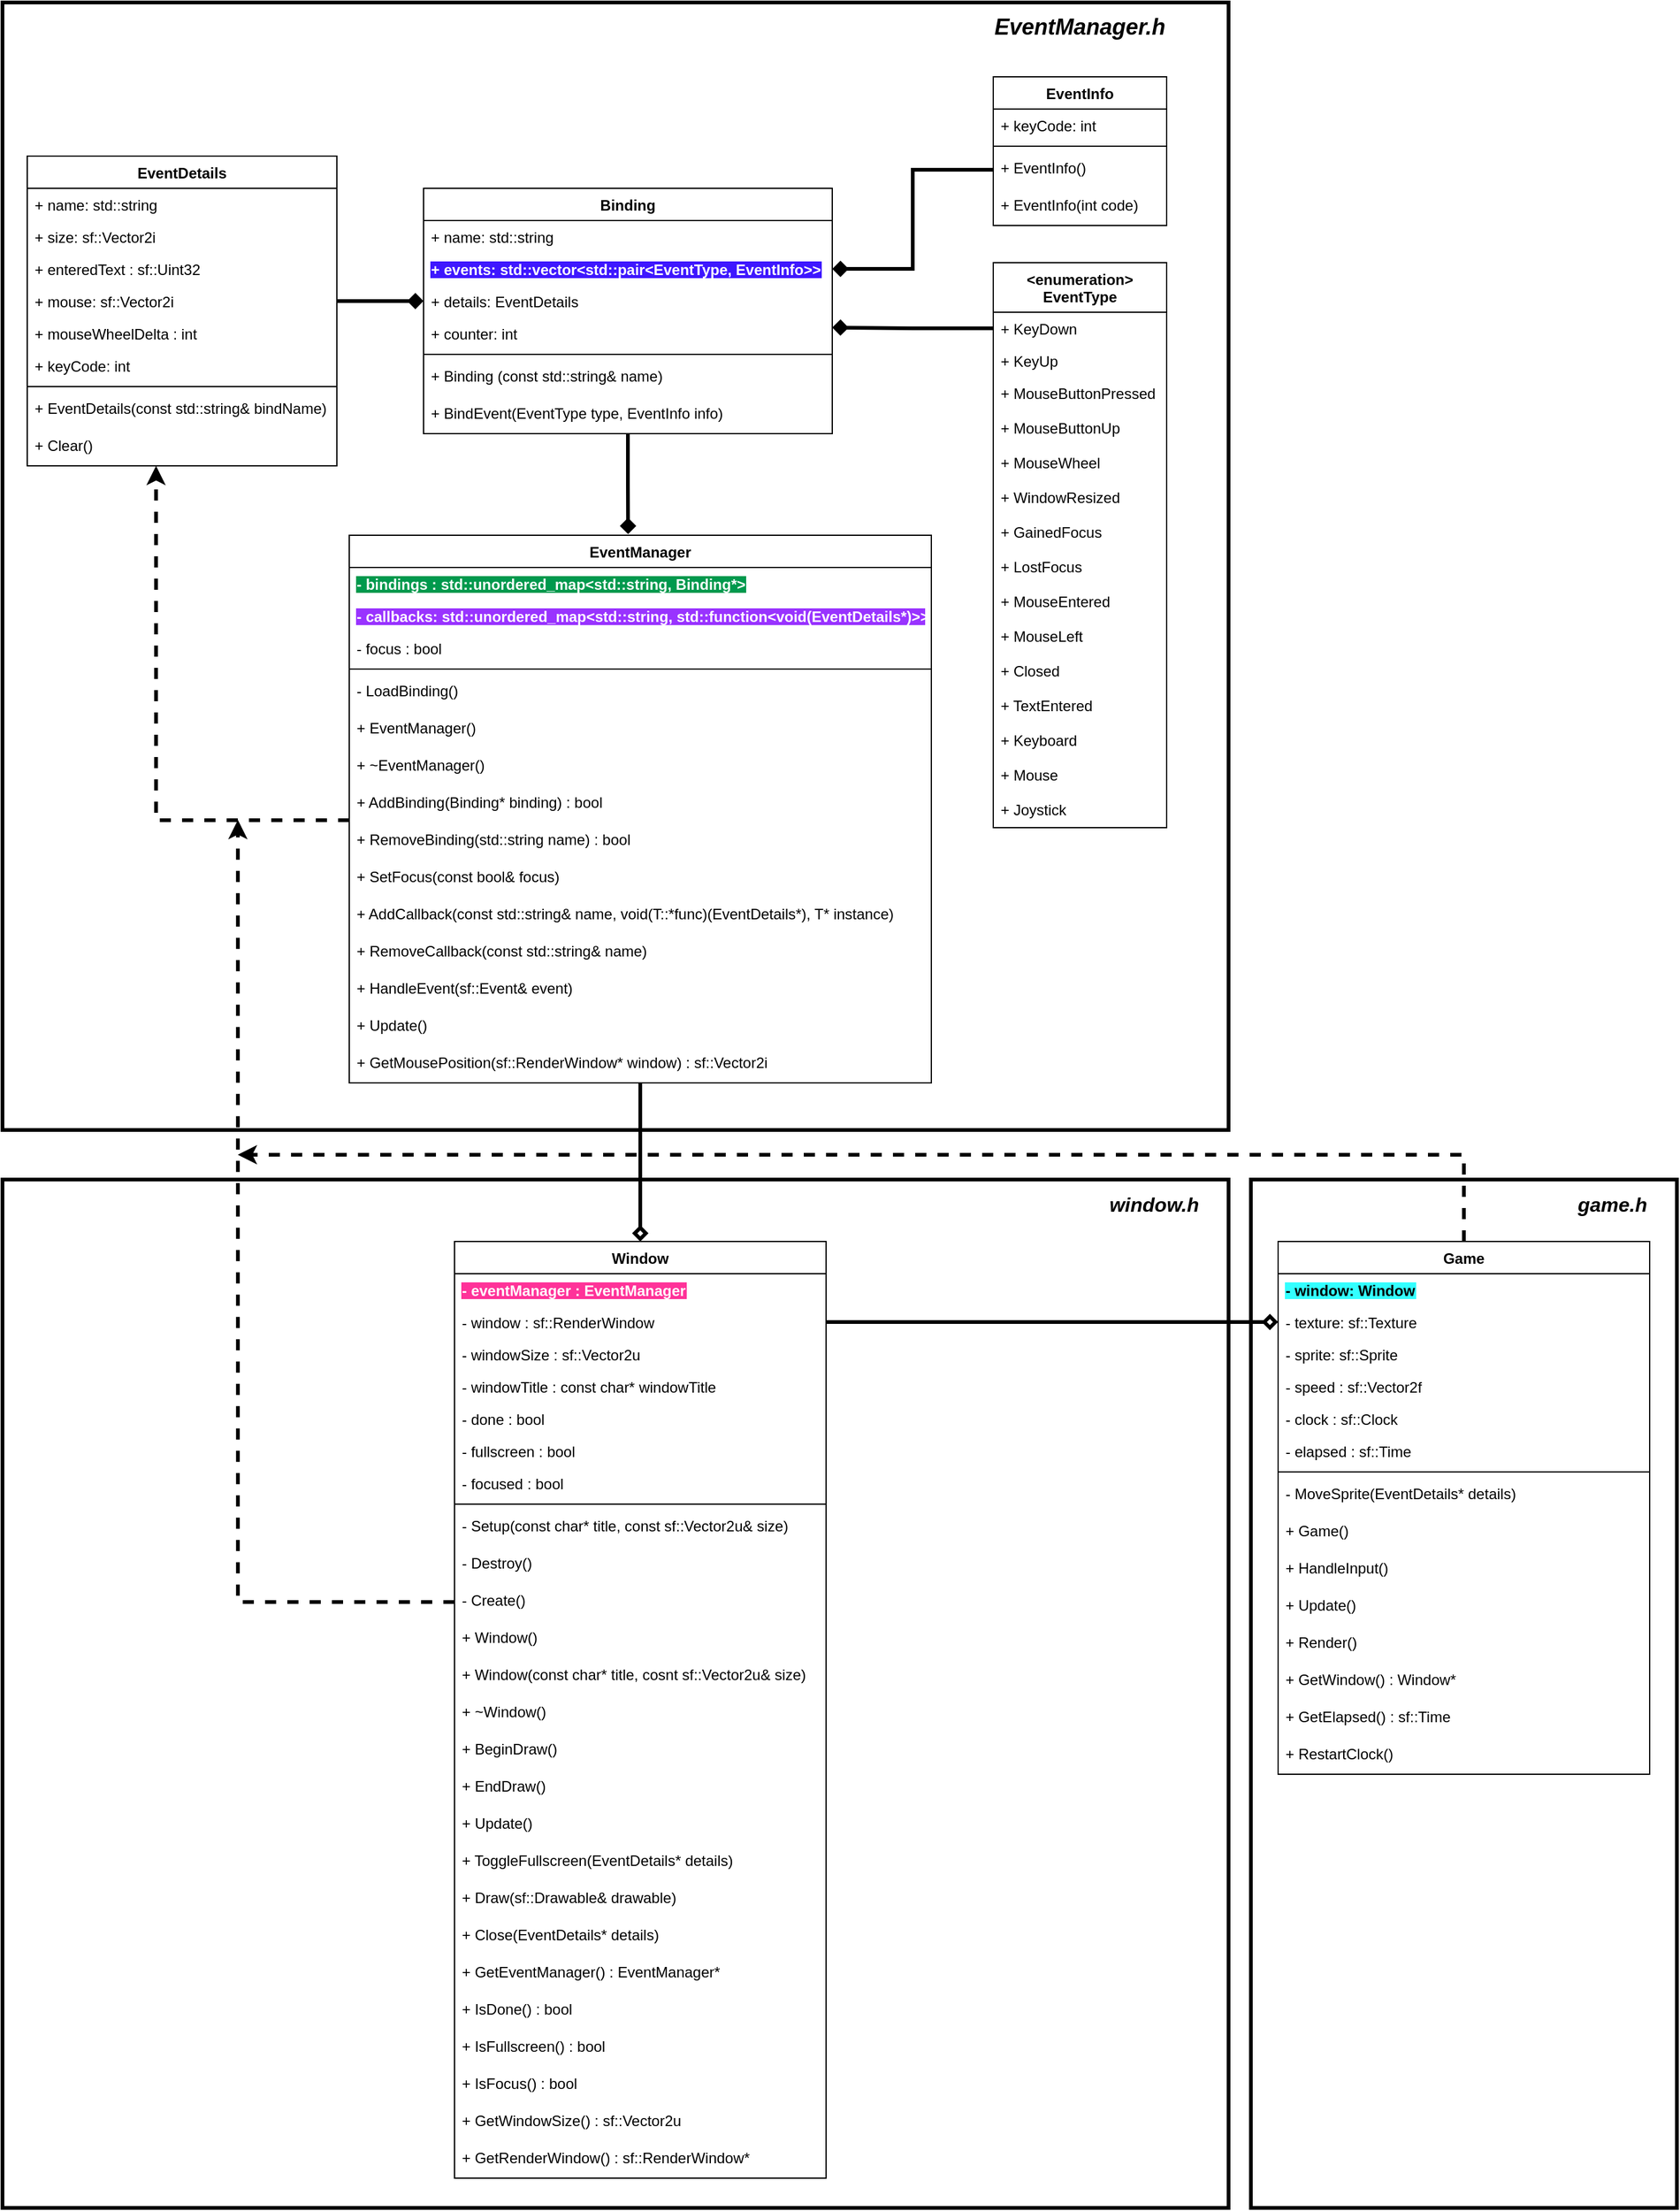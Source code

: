<mxfile version="14.6.13" type="github">
  <diagram id="-NqE8Jv68OQ7EdmrXvh8" name="Page-1">
    <mxGraphModel dx="4222" dy="1981" grid="1" gridSize="10" guides="1" tooltips="1" connect="1" arrows="1" fold="1" page="0" pageScale="1" pageWidth="827" pageHeight="1169" background="none" math="0" shadow="0">
      <root>
        <mxCell id="0" />
        <mxCell id="1" parent="0" />
        <mxCell id="0kmeCdzLsvG2p86pvav7-1" value="EventInfo" style="swimlane;fontStyle=1;align=center;verticalAlign=top;childLayout=stackLayout;horizontal=1;startSize=26;horizontalStack=0;resizeParent=1;resizeParentMax=0;resizeLast=0;collapsible=1;marginBottom=0;swimlaneFillColor=#ffffff;" parent="1" vertex="1">
          <mxGeometry x="-1870" y="-910" width="140" height="120" as="geometry" />
        </mxCell>
        <mxCell id="0kmeCdzLsvG2p86pvav7-2" value="+ keyCode: int" style="text;strokeColor=none;fillColor=none;align=left;verticalAlign=top;spacingLeft=4;spacingRight=4;overflow=hidden;rotatable=0;points=[[0,0.5],[1,0.5]];portConstraint=eastwest;" parent="0kmeCdzLsvG2p86pvav7-1" vertex="1">
          <mxGeometry y="26" width="140" height="26" as="geometry" />
        </mxCell>
        <mxCell id="0kmeCdzLsvG2p86pvav7-3" value="" style="line;strokeWidth=1;fillColor=none;align=left;verticalAlign=middle;spacingTop=-1;spacingLeft=3;spacingRight=3;rotatable=0;labelPosition=right;points=[];portConstraint=eastwest;" parent="0kmeCdzLsvG2p86pvav7-1" vertex="1">
          <mxGeometry y="52" width="140" height="8" as="geometry" />
        </mxCell>
        <mxCell id="0kmeCdzLsvG2p86pvav7-9" value="+ EventInfo()" style="text;strokeColor=none;fillColor=none;align=left;verticalAlign=top;spacingLeft=4;spacingRight=4;overflow=hidden;rotatable=0;points=[[0,0.5],[1,0.5]];portConstraint=eastwest;" parent="0kmeCdzLsvG2p86pvav7-1" vertex="1">
          <mxGeometry y="60" width="140" height="30" as="geometry" />
        </mxCell>
        <mxCell id="0kmeCdzLsvG2p86pvav7-4" value="+ EventInfo(int code)&#xa;" style="text;strokeColor=none;fillColor=none;align=left;verticalAlign=top;spacingLeft=4;spacingRight=4;overflow=hidden;rotatable=0;points=[[0,0.5],[1,0.5]];portConstraint=eastwest;" parent="0kmeCdzLsvG2p86pvav7-1" vertex="1">
          <mxGeometry y="90" width="140" height="30" as="geometry" />
        </mxCell>
        <mxCell id="0kmeCdzLsvG2p86pvav7-5" value="&lt;enumeration&gt;&#xa;EventType" style="swimlane;fontStyle=1;childLayout=stackLayout;horizontal=1;startSize=40;horizontalStack=0;resizeParent=1;resizeParentMax=0;resizeLast=0;collapsible=1;marginBottom=0;swimlaneFillColor=#ffffff;" parent="1" vertex="1">
          <mxGeometry x="-1870" y="-760" width="140" height="456" as="geometry" />
        </mxCell>
        <mxCell id="0kmeCdzLsvG2p86pvav7-6" value="+ KeyDown" style="text;strokeColor=none;fillColor=none;align=left;verticalAlign=top;spacingLeft=4;spacingRight=4;overflow=hidden;rotatable=0;points=[[0,0.5],[1,0.5]];portConstraint=eastwest;" parent="0kmeCdzLsvG2p86pvav7-5" vertex="1">
          <mxGeometry y="40" width="140" height="26" as="geometry" />
        </mxCell>
        <mxCell id="0kmeCdzLsvG2p86pvav7-7" value="+ KeyUp" style="text;strokeColor=none;fillColor=none;align=left;verticalAlign=top;spacingLeft=4;spacingRight=4;overflow=hidden;rotatable=0;points=[[0,0.5],[1,0.5]];portConstraint=eastwest;" parent="0kmeCdzLsvG2p86pvav7-5" vertex="1">
          <mxGeometry y="66" width="140" height="26" as="geometry" />
        </mxCell>
        <mxCell id="0kmeCdzLsvG2p86pvav7-8" value="+ MouseButtonPressed" style="text;strokeColor=none;fillColor=none;align=left;verticalAlign=top;spacingLeft=4;spacingRight=4;overflow=hidden;rotatable=0;points=[[0,0.5],[1,0.5]];portConstraint=eastwest;" parent="0kmeCdzLsvG2p86pvav7-5" vertex="1">
          <mxGeometry y="92" width="140" height="28" as="geometry" />
        </mxCell>
        <mxCell id="0kmeCdzLsvG2p86pvav7-11" value="+ MouseButtonUp" style="text;strokeColor=none;fillColor=none;align=left;verticalAlign=top;spacingLeft=4;spacingRight=4;overflow=hidden;rotatable=0;points=[[0,0.5],[1,0.5]];portConstraint=eastwest;" parent="0kmeCdzLsvG2p86pvav7-5" vertex="1">
          <mxGeometry y="120" width="140" height="28" as="geometry" />
        </mxCell>
        <mxCell id="0kmeCdzLsvG2p86pvav7-10" value="+ MouseWheel" style="text;strokeColor=none;fillColor=none;align=left;verticalAlign=top;spacingLeft=4;spacingRight=4;overflow=hidden;rotatable=0;points=[[0,0.5],[1,0.5]];portConstraint=eastwest;" parent="0kmeCdzLsvG2p86pvav7-5" vertex="1">
          <mxGeometry y="148" width="140" height="28" as="geometry" />
        </mxCell>
        <mxCell id="0kmeCdzLsvG2p86pvav7-12" value="+ WindowResized" style="text;strokeColor=none;fillColor=none;align=left;verticalAlign=top;spacingLeft=4;spacingRight=4;overflow=hidden;rotatable=0;points=[[0,0.5],[1,0.5]];portConstraint=eastwest;" parent="0kmeCdzLsvG2p86pvav7-5" vertex="1">
          <mxGeometry y="176" width="140" height="28" as="geometry" />
        </mxCell>
        <mxCell id="0kmeCdzLsvG2p86pvav7-13" value="+ GainedFocus" style="text;strokeColor=none;fillColor=none;align=left;verticalAlign=top;spacingLeft=4;spacingRight=4;overflow=hidden;rotatable=0;points=[[0,0.5],[1,0.5]];portConstraint=eastwest;" parent="0kmeCdzLsvG2p86pvav7-5" vertex="1">
          <mxGeometry y="204" width="140" height="28" as="geometry" />
        </mxCell>
        <mxCell id="0kmeCdzLsvG2p86pvav7-14" value="+ LostFocus" style="text;strokeColor=none;fillColor=none;align=left;verticalAlign=top;spacingLeft=4;spacingRight=4;overflow=hidden;rotatable=0;points=[[0,0.5],[1,0.5]];portConstraint=eastwest;" parent="0kmeCdzLsvG2p86pvav7-5" vertex="1">
          <mxGeometry y="232" width="140" height="28" as="geometry" />
        </mxCell>
        <mxCell id="0kmeCdzLsvG2p86pvav7-15" value="+ MouseEntered" style="text;strokeColor=none;fillColor=none;align=left;verticalAlign=top;spacingLeft=4;spacingRight=4;overflow=hidden;rotatable=0;points=[[0,0.5],[1,0.5]];portConstraint=eastwest;" parent="0kmeCdzLsvG2p86pvav7-5" vertex="1">
          <mxGeometry y="260" width="140" height="28" as="geometry" />
        </mxCell>
        <mxCell id="0kmeCdzLsvG2p86pvav7-17" value="+ MouseLeft" style="text;strokeColor=none;fillColor=none;align=left;verticalAlign=top;spacingLeft=4;spacingRight=4;overflow=hidden;rotatable=0;points=[[0,0.5],[1,0.5]];portConstraint=eastwest;" parent="0kmeCdzLsvG2p86pvav7-5" vertex="1">
          <mxGeometry y="288" width="140" height="28" as="geometry" />
        </mxCell>
        <mxCell id="0kmeCdzLsvG2p86pvav7-18" value="+ Closed" style="text;strokeColor=none;fillColor=none;align=left;verticalAlign=top;spacingLeft=4;spacingRight=4;overflow=hidden;rotatable=0;points=[[0,0.5],[1,0.5]];portConstraint=eastwest;" parent="0kmeCdzLsvG2p86pvav7-5" vertex="1">
          <mxGeometry y="316" width="140" height="28" as="geometry" />
        </mxCell>
        <mxCell id="0kmeCdzLsvG2p86pvav7-19" value="+ TextEntered" style="text;strokeColor=none;fillColor=none;align=left;verticalAlign=top;spacingLeft=4;spacingRight=4;overflow=hidden;rotatable=0;points=[[0,0.5],[1,0.5]];portConstraint=eastwest;" parent="0kmeCdzLsvG2p86pvav7-5" vertex="1">
          <mxGeometry y="344" width="140" height="28" as="geometry" />
        </mxCell>
        <mxCell id="0kmeCdzLsvG2p86pvav7-20" value="+ Keyboard" style="text;strokeColor=none;fillColor=none;align=left;verticalAlign=top;spacingLeft=4;spacingRight=4;overflow=hidden;rotatable=0;points=[[0,0.5],[1,0.5]];portConstraint=eastwest;" parent="0kmeCdzLsvG2p86pvav7-5" vertex="1">
          <mxGeometry y="372" width="140" height="28" as="geometry" />
        </mxCell>
        <mxCell id="0kmeCdzLsvG2p86pvav7-21" value="+ Mouse" style="text;strokeColor=none;fillColor=none;align=left;verticalAlign=top;spacingLeft=4;spacingRight=4;overflow=hidden;rotatable=0;points=[[0,0.5],[1,0.5]];portConstraint=eastwest;" parent="0kmeCdzLsvG2p86pvav7-5" vertex="1">
          <mxGeometry y="400" width="140" height="28" as="geometry" />
        </mxCell>
        <mxCell id="0kmeCdzLsvG2p86pvav7-22" value="+ Joystick" style="text;strokeColor=none;fillColor=none;align=left;verticalAlign=top;spacingLeft=4;spacingRight=4;overflow=hidden;rotatable=0;points=[[0,0.5],[1,0.5]];portConstraint=eastwest;" parent="0kmeCdzLsvG2p86pvav7-5" vertex="1">
          <mxGeometry y="428" width="140" height="28" as="geometry" />
        </mxCell>
        <mxCell id="0kmeCdzLsvG2p86pvav7-23" value="EventDetails" style="swimlane;fontStyle=1;align=center;verticalAlign=top;childLayout=stackLayout;horizontal=1;startSize=26;horizontalStack=0;resizeParent=1;resizeParentMax=0;resizeLast=0;collapsible=1;marginBottom=0;swimlaneFillColor=#ffffff;" parent="1" vertex="1">
          <mxGeometry x="-2650" y="-846" width="250" height="250" as="geometry" />
        </mxCell>
        <mxCell id="0kmeCdzLsvG2p86pvav7-24" value="+ name: std::string" style="text;strokeColor=none;fillColor=none;align=left;verticalAlign=top;spacingLeft=4;spacingRight=4;overflow=hidden;rotatable=0;points=[[0,0.5],[1,0.5]];portConstraint=eastwest;" parent="0kmeCdzLsvG2p86pvav7-23" vertex="1">
          <mxGeometry y="26" width="250" height="26" as="geometry" />
        </mxCell>
        <mxCell id="0kmeCdzLsvG2p86pvav7-28" value="+ size: sf::Vector2i" style="text;strokeColor=none;fillColor=none;align=left;verticalAlign=top;spacingLeft=4;spacingRight=4;overflow=hidden;rotatable=0;points=[[0,0.5],[1,0.5]];portConstraint=eastwest;" parent="0kmeCdzLsvG2p86pvav7-23" vertex="1">
          <mxGeometry y="52" width="250" height="26" as="geometry" />
        </mxCell>
        <mxCell id="0kmeCdzLsvG2p86pvav7-29" value="+ enteredText : sf::Uint32" style="text;strokeColor=none;fillColor=none;align=left;verticalAlign=top;spacingLeft=4;spacingRight=4;overflow=hidden;rotatable=0;points=[[0,0.5],[1,0.5]];portConstraint=eastwest;" parent="0kmeCdzLsvG2p86pvav7-23" vertex="1">
          <mxGeometry y="78" width="250" height="26" as="geometry" />
        </mxCell>
        <mxCell id="0kmeCdzLsvG2p86pvav7-30" value="+ mouse: sf::Vector2i" style="text;strokeColor=none;fillColor=none;align=left;verticalAlign=top;spacingLeft=4;spacingRight=4;overflow=hidden;rotatable=0;points=[[0,0.5],[1,0.5]];portConstraint=eastwest;" parent="0kmeCdzLsvG2p86pvav7-23" vertex="1">
          <mxGeometry y="104" width="250" height="26" as="geometry" />
        </mxCell>
        <mxCell id="0kmeCdzLsvG2p86pvav7-31" value="+ mouseWheelDelta : int" style="text;strokeColor=none;fillColor=none;align=left;verticalAlign=top;spacingLeft=4;spacingRight=4;overflow=hidden;rotatable=0;points=[[0,0.5],[1,0.5]];portConstraint=eastwest;" parent="0kmeCdzLsvG2p86pvav7-23" vertex="1">
          <mxGeometry y="130" width="250" height="26" as="geometry" />
        </mxCell>
        <mxCell id="0kmeCdzLsvG2p86pvav7-32" value="+ keyCode: int" style="text;strokeColor=none;fillColor=none;align=left;verticalAlign=top;spacingLeft=4;spacingRight=4;overflow=hidden;rotatable=0;points=[[0,0.5],[1,0.5]];portConstraint=eastwest;" parent="0kmeCdzLsvG2p86pvav7-23" vertex="1">
          <mxGeometry y="156" width="250" height="26" as="geometry" />
        </mxCell>
        <mxCell id="0kmeCdzLsvG2p86pvav7-25" value="" style="line;strokeWidth=1;fillColor=none;align=left;verticalAlign=middle;spacingTop=-1;spacingLeft=3;spacingRight=3;rotatable=0;labelPosition=right;points=[];portConstraint=eastwest;" parent="0kmeCdzLsvG2p86pvav7-23" vertex="1">
          <mxGeometry y="182" width="250" height="8" as="geometry" />
        </mxCell>
        <mxCell id="0kmeCdzLsvG2p86pvav7-26" value="+ EventDetails(const std::string&amp; bindName)" style="text;strokeColor=none;fillColor=none;align=left;verticalAlign=top;spacingLeft=4;spacingRight=4;overflow=hidden;rotatable=0;points=[[0,0.5],[1,0.5]];portConstraint=eastwest;" parent="0kmeCdzLsvG2p86pvav7-23" vertex="1">
          <mxGeometry y="190" width="250" height="30" as="geometry" />
        </mxCell>
        <mxCell id="0kmeCdzLsvG2p86pvav7-27" value="+ Clear()&#xa;" style="text;strokeColor=none;fillColor=none;align=left;verticalAlign=top;spacingLeft=4;spacingRight=4;overflow=hidden;rotatable=0;points=[[0,0.5],[1,0.5]];portConstraint=eastwest;" parent="0kmeCdzLsvG2p86pvav7-23" vertex="1">
          <mxGeometry y="220" width="250" height="30" as="geometry" />
        </mxCell>
        <mxCell id="syOhMKv-ps1cGyeoAJhk-82" style="edgeStyle=orthogonalEdgeStyle;rounded=0;orthogonalLoop=1;jettySize=auto;html=1;entryX=0.479;entryY=-0.002;entryDx=0;entryDy=0;entryPerimeter=0;fontSize=18;fontColor=#FFFFFF;endArrow=diamond;endFill=1;strokeWidth=3;" edge="1" parent="1" source="0kmeCdzLsvG2p86pvav7-34" target="0kmeCdzLsvG2p86pvav7-45">
          <mxGeometry relative="1" as="geometry" />
        </mxCell>
        <mxCell id="0kmeCdzLsvG2p86pvav7-34" value="Binding" style="swimlane;fontStyle=1;align=center;verticalAlign=top;childLayout=stackLayout;horizontal=1;startSize=26;horizontalStack=0;resizeParent=1;resizeParentMax=0;resizeLast=0;collapsible=1;marginBottom=0;swimlaneFillColor=#ffffff;" parent="1" vertex="1">
          <mxGeometry x="-2330" y="-820" width="330" height="198" as="geometry" />
        </mxCell>
        <mxCell id="0kmeCdzLsvG2p86pvav7-35" value="+ name: std::string" style="text;strokeColor=none;fillColor=none;align=left;verticalAlign=top;spacingLeft=4;spacingRight=4;overflow=hidden;rotatable=0;points=[[0,0.5],[1,0.5]];portConstraint=eastwest;" parent="0kmeCdzLsvG2p86pvav7-34" vertex="1">
          <mxGeometry y="26" width="330" height="26" as="geometry" />
        </mxCell>
        <mxCell id="0kmeCdzLsvG2p86pvav7-36" value="+ events: std::vector&lt;std::pair&lt;EventType, EventInfo&gt;&gt;" style="text;strokeColor=none;fillColor=none;align=left;verticalAlign=top;spacingLeft=4;spacingRight=4;overflow=hidden;rotatable=0;points=[[0,0.5],[1,0.5]];portConstraint=eastwest;labelBackgroundColor=#3E17FF;fontColor=#FFFFFF;fontStyle=1" parent="0kmeCdzLsvG2p86pvav7-34" vertex="1">
          <mxGeometry y="52" width="330" height="26" as="geometry" />
        </mxCell>
        <mxCell id="0kmeCdzLsvG2p86pvav7-37" value="+ details: EventDetails" style="text;strokeColor=none;fillColor=none;align=left;verticalAlign=top;spacingLeft=4;spacingRight=4;overflow=hidden;rotatable=0;points=[[0,0.5],[1,0.5]];portConstraint=eastwest;" parent="0kmeCdzLsvG2p86pvav7-34" vertex="1">
          <mxGeometry y="78" width="330" height="26" as="geometry" />
        </mxCell>
        <mxCell id="0kmeCdzLsvG2p86pvav7-40" value="+ counter: int" style="text;strokeColor=none;fillColor=none;align=left;verticalAlign=top;spacingLeft=4;spacingRight=4;overflow=hidden;rotatable=0;points=[[0,0.5],[1,0.5]];portConstraint=eastwest;" parent="0kmeCdzLsvG2p86pvav7-34" vertex="1">
          <mxGeometry y="104" width="330" height="26" as="geometry" />
        </mxCell>
        <mxCell id="0kmeCdzLsvG2p86pvav7-41" value="" style="line;strokeWidth=1;fillColor=none;align=left;verticalAlign=middle;spacingTop=-1;spacingLeft=3;spacingRight=3;rotatable=0;labelPosition=right;points=[];portConstraint=eastwest;" parent="0kmeCdzLsvG2p86pvav7-34" vertex="1">
          <mxGeometry y="130" width="330" height="8" as="geometry" />
        </mxCell>
        <mxCell id="0kmeCdzLsvG2p86pvav7-42" value="+ Binding (const std::string&amp; name)" style="text;strokeColor=none;fillColor=none;align=left;verticalAlign=top;spacingLeft=4;spacingRight=4;overflow=hidden;rotatable=0;points=[[0,0.5],[1,0.5]];portConstraint=eastwest;" parent="0kmeCdzLsvG2p86pvav7-34" vertex="1">
          <mxGeometry y="138" width="330" height="30" as="geometry" />
        </mxCell>
        <mxCell id="0kmeCdzLsvG2p86pvav7-43" value="+ BindEvent(EventType type, EventInfo info)&#xa;" style="text;strokeColor=none;fillColor=none;align=left;verticalAlign=top;spacingLeft=4;spacingRight=4;overflow=hidden;rotatable=0;points=[[0,0.5],[1,0.5]];portConstraint=eastwest;" parent="0kmeCdzLsvG2p86pvav7-34" vertex="1">
          <mxGeometry y="168" width="330" height="30" as="geometry" />
        </mxCell>
        <mxCell id="syOhMKv-ps1cGyeoAJhk-83" style="edgeStyle=orthogonalEdgeStyle;rounded=0;orthogonalLoop=1;jettySize=auto;html=1;entryX=0.5;entryY=0;entryDx=0;entryDy=0;fontSize=18;fontColor=#FFFFFF;endArrow=diamond;endFill=0;strokeWidth=3;" edge="1" parent="1" source="0kmeCdzLsvG2p86pvav7-45" target="syOhMKv-ps1cGyeoAJhk-7">
          <mxGeometry relative="1" as="geometry" />
        </mxCell>
        <mxCell id="syOhMKv-ps1cGyeoAJhk-84" style="edgeStyle=orthogonalEdgeStyle;rounded=0;orthogonalLoop=1;jettySize=auto;html=1;entryX=0.416;entryY=1;entryDx=0;entryDy=0;entryPerimeter=0;fontSize=18;fontColor=#FFFFFF;endArrow=classic;endFill=1;strokeWidth=3;dashed=1;" edge="1" parent="1" source="0kmeCdzLsvG2p86pvav7-45" target="0kmeCdzLsvG2p86pvav7-27">
          <mxGeometry relative="1" as="geometry">
            <Array as="points">
              <mxPoint x="-2546" y="-310" />
            </Array>
          </mxGeometry>
        </mxCell>
        <mxCell id="0kmeCdzLsvG2p86pvav7-45" value="EventManager" style="swimlane;fontStyle=1;align=center;verticalAlign=top;childLayout=stackLayout;horizontal=1;startSize=26;horizontalStack=0;resizeParent=1;resizeParentMax=0;resizeLast=0;collapsible=1;marginBottom=0;swimlaneFillColor=#ffffff;" parent="1" vertex="1">
          <mxGeometry x="-2390" y="-540" width="470" height="442" as="geometry" />
        </mxCell>
        <mxCell id="0kmeCdzLsvG2p86pvav7-46" value="- bindings : std::unordered_map&lt;std::string, Binding*&gt;" style="text;strokeColor=none;fillColor=none;align=left;verticalAlign=top;spacingLeft=4;spacingRight=4;overflow=hidden;rotatable=0;points=[[0,0.5],[1,0.5]];portConstraint=eastwest;labelBackgroundColor=#00994D;fontColor=#FFFFFF;fontStyle=1" parent="0kmeCdzLsvG2p86pvav7-45" vertex="1">
          <mxGeometry y="26" width="470" height="26" as="geometry" />
        </mxCell>
        <mxCell id="0kmeCdzLsvG2p86pvav7-47" value="- callbacks: std::unordered_map&lt;std::string, std::function&lt;void(EventDetails*)&gt;&gt;" style="text;strokeColor=none;fillColor=none;align=left;verticalAlign=top;spacingLeft=4;spacingRight=4;overflow=hidden;rotatable=0;points=[[0,0.5],[1,0.5]];portConstraint=eastwest;labelBackgroundColor=#9933FF;fontColor=#FFFFFF;fontStyle=1" parent="0kmeCdzLsvG2p86pvav7-45" vertex="1">
          <mxGeometry y="52" width="470" height="26" as="geometry" />
        </mxCell>
        <mxCell id="0kmeCdzLsvG2p86pvav7-48" value="- focus : bool" style="text;strokeColor=none;fillColor=none;align=left;verticalAlign=top;spacingLeft=4;spacingRight=4;overflow=hidden;rotatable=0;points=[[0,0.5],[1,0.5]];portConstraint=eastwest;" parent="0kmeCdzLsvG2p86pvav7-45" vertex="1">
          <mxGeometry y="78" width="470" height="26" as="geometry" />
        </mxCell>
        <mxCell id="0kmeCdzLsvG2p86pvav7-50" value="" style="line;strokeWidth=1;fillColor=none;align=left;verticalAlign=middle;spacingTop=-1;spacingLeft=3;spacingRight=3;rotatable=0;labelPosition=right;points=[];portConstraint=eastwest;" parent="0kmeCdzLsvG2p86pvav7-45" vertex="1">
          <mxGeometry y="104" width="470" height="8" as="geometry" />
        </mxCell>
        <mxCell id="0kmeCdzLsvG2p86pvav7-56" value="- LoadBinding()" style="text;strokeColor=none;fillColor=none;align=left;verticalAlign=top;spacingLeft=4;spacingRight=4;overflow=hidden;rotatable=0;points=[[0,0.5],[1,0.5]];portConstraint=eastwest;" parent="0kmeCdzLsvG2p86pvav7-45" vertex="1">
          <mxGeometry y="112" width="470" height="30" as="geometry" />
        </mxCell>
        <mxCell id="0kmeCdzLsvG2p86pvav7-51" value="+ EventManager()" style="text;strokeColor=none;fillColor=none;align=left;verticalAlign=top;spacingLeft=4;spacingRight=4;overflow=hidden;rotatable=0;points=[[0,0.5],[1,0.5]];portConstraint=eastwest;" parent="0kmeCdzLsvG2p86pvav7-45" vertex="1">
          <mxGeometry y="142" width="470" height="30" as="geometry" />
        </mxCell>
        <mxCell id="0kmeCdzLsvG2p86pvav7-52" value="+ ~EventManager()&#xa;" style="text;strokeColor=none;fillColor=none;align=left;verticalAlign=top;spacingLeft=4;spacingRight=4;overflow=hidden;rotatable=0;points=[[0,0.5],[1,0.5]];portConstraint=eastwest;" parent="0kmeCdzLsvG2p86pvav7-45" vertex="1">
          <mxGeometry y="172" width="470" height="30" as="geometry" />
        </mxCell>
        <mxCell id="0kmeCdzLsvG2p86pvav7-53" value="+ AddBinding(Binding* binding) : bool" style="text;strokeColor=none;fillColor=none;align=left;verticalAlign=top;spacingLeft=4;spacingRight=4;overflow=hidden;rotatable=0;points=[[0,0.5],[1,0.5]];portConstraint=eastwest;" parent="0kmeCdzLsvG2p86pvav7-45" vertex="1">
          <mxGeometry y="202" width="470" height="30" as="geometry" />
        </mxCell>
        <mxCell id="0kmeCdzLsvG2p86pvav7-54" value="+ RemoveBinding(std::string name) : bool" style="text;strokeColor=none;fillColor=none;align=left;verticalAlign=top;spacingLeft=4;spacingRight=4;overflow=hidden;rotatable=0;points=[[0,0.5],[1,0.5]];portConstraint=eastwest;" parent="0kmeCdzLsvG2p86pvav7-45" vertex="1">
          <mxGeometry y="232" width="470" height="30" as="geometry" />
        </mxCell>
        <mxCell id="0kmeCdzLsvG2p86pvav7-57" value="+ SetFocus(const bool&amp; focus)" style="text;strokeColor=none;fillColor=none;align=left;verticalAlign=top;spacingLeft=4;spacingRight=4;overflow=hidden;rotatable=0;points=[[0,0.5],[1,0.5]];portConstraint=eastwest;" parent="0kmeCdzLsvG2p86pvav7-45" vertex="1">
          <mxGeometry y="262" width="470" height="30" as="geometry" />
        </mxCell>
        <mxCell id="0kmeCdzLsvG2p86pvav7-55" value="+ AddCallback(const std::string&amp; name, void(T::*func)(EventDetails*), T* instance)" style="text;strokeColor=none;fillColor=none;align=left;verticalAlign=top;spacingLeft=4;spacingRight=4;overflow=hidden;rotatable=0;points=[[0,0.5],[1,0.5]];portConstraint=eastwest;" parent="0kmeCdzLsvG2p86pvav7-45" vertex="1">
          <mxGeometry y="292" width="470" height="30" as="geometry" />
        </mxCell>
        <mxCell id="0kmeCdzLsvG2p86pvav7-58" value="+ RemoveCallback(const std::string&amp; name)" style="text;strokeColor=none;fillColor=none;align=left;verticalAlign=top;spacingLeft=4;spacingRight=4;overflow=hidden;rotatable=0;points=[[0,0.5],[1,0.5]];portConstraint=eastwest;" parent="0kmeCdzLsvG2p86pvav7-45" vertex="1">
          <mxGeometry y="322" width="470" height="30" as="geometry" />
        </mxCell>
        <mxCell id="0kmeCdzLsvG2p86pvav7-59" value="+ HandleEvent(sf::Event&amp; event)" style="text;strokeColor=none;fillColor=none;align=left;verticalAlign=top;spacingLeft=4;spacingRight=4;overflow=hidden;rotatable=0;points=[[0,0.5],[1,0.5]];portConstraint=eastwest;" parent="0kmeCdzLsvG2p86pvav7-45" vertex="1">
          <mxGeometry y="352" width="470" height="30" as="geometry" />
        </mxCell>
        <mxCell id="0kmeCdzLsvG2p86pvav7-60" value="+ Update()" style="text;strokeColor=none;fillColor=none;align=left;verticalAlign=top;spacingLeft=4;spacingRight=4;overflow=hidden;rotatable=0;points=[[0,0.5],[1,0.5]];portConstraint=eastwest;" parent="0kmeCdzLsvG2p86pvav7-45" vertex="1">
          <mxGeometry y="382" width="470" height="30" as="geometry" />
        </mxCell>
        <mxCell id="0kmeCdzLsvG2p86pvav7-61" value="+ GetMousePosition(sf::RenderWindow* window) : sf::Vector2i" style="text;strokeColor=none;fillColor=none;align=left;verticalAlign=top;spacingLeft=4;spacingRight=4;overflow=hidden;rotatable=0;points=[[0,0.5],[1,0.5]];portConstraint=eastwest;" parent="0kmeCdzLsvG2p86pvav7-45" vertex="1">
          <mxGeometry y="412" width="470" height="30" as="geometry" />
        </mxCell>
        <mxCell id="0kmeCdzLsvG2p86pvav7-63" value="EventManager.h" style="text;html=1;strokeColor=none;fillColor=none;align=center;verticalAlign=middle;whiteSpace=wrap;rounded=0;fontStyle=3;fontSize=18;" parent="1" vertex="1">
          <mxGeometry x="-1820" y="-960" width="40" height="20" as="geometry" />
        </mxCell>
        <mxCell id="syOhMKv-ps1cGyeoAJhk-1" value="" style="rounded=0;whiteSpace=wrap;html=1;fillColor=none;strokeWidth=3;" vertex="1" parent="1">
          <mxGeometry x="-2670" y="-20" width="990" height="830" as="geometry" />
        </mxCell>
        <mxCell id="syOhMKv-ps1cGyeoAJhk-2" value="window.h" style="text;html=1;strokeColor=none;fillColor=none;align=center;verticalAlign=middle;whiteSpace=wrap;rounded=0;fontStyle=3;fontSize=16;" vertex="1" parent="1">
          <mxGeometry x="-1760" y="-10" width="40" height="20" as="geometry" />
        </mxCell>
        <mxCell id="syOhMKv-ps1cGyeoAJhk-7" value="Window" style="swimlane;fontStyle=1;align=center;verticalAlign=top;childLayout=stackLayout;horizontal=1;startSize=26;horizontalStack=0;resizeParent=1;resizeParentMax=0;resizeLast=0;collapsible=1;marginBottom=0;swimlaneFillColor=#ffffff;" vertex="1" parent="1">
          <mxGeometry x="-2305" y="30" width="300" height="756" as="geometry" />
        </mxCell>
        <mxCell id="syOhMKv-ps1cGyeoAJhk-8" value="- eventManager : EventManager" style="text;strokeColor=none;fillColor=none;align=left;verticalAlign=top;spacingLeft=4;spacingRight=4;overflow=hidden;rotatable=0;points=[[0,0.5],[1,0.5]];portConstraint=eastwest;labelBackgroundColor=#FF3399;fontColor=#FFFFFF;fontStyle=1" vertex="1" parent="syOhMKv-ps1cGyeoAJhk-7">
          <mxGeometry y="26" width="300" height="26" as="geometry" />
        </mxCell>
        <mxCell id="syOhMKv-ps1cGyeoAJhk-9" value="- window : sf::RenderWindow" style="text;strokeColor=none;fillColor=none;align=left;verticalAlign=top;spacingLeft=4;spacingRight=4;overflow=hidden;rotatable=0;points=[[0,0.5],[1,0.5]];portConstraint=eastwest;" vertex="1" parent="syOhMKv-ps1cGyeoAJhk-7">
          <mxGeometry y="52" width="300" height="26" as="geometry" />
        </mxCell>
        <mxCell id="syOhMKv-ps1cGyeoAJhk-10" value="- windowSize : sf::Vector2u" style="text;strokeColor=none;fillColor=none;align=left;verticalAlign=top;spacingLeft=4;spacingRight=4;overflow=hidden;rotatable=0;points=[[0,0.5],[1,0.5]];portConstraint=eastwest;" vertex="1" parent="syOhMKv-ps1cGyeoAJhk-7">
          <mxGeometry y="78" width="300" height="26" as="geometry" />
        </mxCell>
        <mxCell id="syOhMKv-ps1cGyeoAJhk-11" value="- windowTitle : const char* windowTitle" style="text;strokeColor=none;fillColor=none;align=left;verticalAlign=top;spacingLeft=4;spacingRight=4;overflow=hidden;rotatable=0;points=[[0,0.5],[1,0.5]];portConstraint=eastwest;" vertex="1" parent="syOhMKv-ps1cGyeoAJhk-7">
          <mxGeometry y="104" width="300" height="26" as="geometry" />
        </mxCell>
        <mxCell id="syOhMKv-ps1cGyeoAJhk-12" value="- done : bool" style="text;strokeColor=none;fillColor=none;align=left;verticalAlign=top;spacingLeft=4;spacingRight=4;overflow=hidden;rotatable=0;points=[[0,0.5],[1,0.5]];portConstraint=eastwest;" vertex="1" parent="syOhMKv-ps1cGyeoAJhk-7">
          <mxGeometry y="130" width="300" height="26" as="geometry" />
        </mxCell>
        <mxCell id="syOhMKv-ps1cGyeoAJhk-13" value="- fullscreen : bool" style="text;strokeColor=none;fillColor=none;align=left;verticalAlign=top;spacingLeft=4;spacingRight=4;overflow=hidden;rotatable=0;points=[[0,0.5],[1,0.5]];portConstraint=eastwest;" vertex="1" parent="syOhMKv-ps1cGyeoAJhk-7">
          <mxGeometry y="156" width="300" height="26" as="geometry" />
        </mxCell>
        <mxCell id="syOhMKv-ps1cGyeoAJhk-17" value="- focused : bool" style="text;strokeColor=none;fillColor=none;align=left;verticalAlign=top;spacingLeft=4;spacingRight=4;overflow=hidden;rotatable=0;points=[[0,0.5],[1,0.5]];portConstraint=eastwest;" vertex="1" parent="syOhMKv-ps1cGyeoAJhk-7">
          <mxGeometry y="182" width="300" height="26" as="geometry" />
        </mxCell>
        <mxCell id="syOhMKv-ps1cGyeoAJhk-14" value="" style="line;strokeWidth=1;fillColor=none;align=left;verticalAlign=middle;spacingTop=-1;spacingLeft=3;spacingRight=3;rotatable=0;labelPosition=right;points=[];portConstraint=eastwest;" vertex="1" parent="syOhMKv-ps1cGyeoAJhk-7">
          <mxGeometry y="208" width="300" height="8" as="geometry" />
        </mxCell>
        <mxCell id="syOhMKv-ps1cGyeoAJhk-15" value="- Setup(const char* title, const sf::Vector2u&amp; size)" style="text;strokeColor=none;fillColor=none;align=left;verticalAlign=top;spacingLeft=4;spacingRight=4;overflow=hidden;rotatable=0;points=[[0,0.5],[1,0.5]];portConstraint=eastwest;" vertex="1" parent="syOhMKv-ps1cGyeoAJhk-7">
          <mxGeometry y="216" width="300" height="30" as="geometry" />
        </mxCell>
        <mxCell id="syOhMKv-ps1cGyeoAJhk-16" value="- Destroy()&#xa;" style="text;strokeColor=none;fillColor=none;align=left;verticalAlign=top;spacingLeft=4;spacingRight=4;overflow=hidden;rotatable=0;points=[[0,0.5],[1,0.5]];portConstraint=eastwest;" vertex="1" parent="syOhMKv-ps1cGyeoAJhk-7">
          <mxGeometry y="246" width="300" height="30" as="geometry" />
        </mxCell>
        <mxCell id="syOhMKv-ps1cGyeoAJhk-18" value="- Create()&#xa;" style="text;strokeColor=none;fillColor=none;align=left;verticalAlign=top;spacingLeft=4;spacingRight=4;overflow=hidden;rotatable=0;points=[[0,0.5],[1,0.5]];portConstraint=eastwest;" vertex="1" parent="syOhMKv-ps1cGyeoAJhk-7">
          <mxGeometry y="276" width="300" height="30" as="geometry" />
        </mxCell>
        <mxCell id="syOhMKv-ps1cGyeoAJhk-20" value="+ Window()&#xa;" style="text;strokeColor=none;fillColor=none;align=left;verticalAlign=top;spacingLeft=4;spacingRight=4;overflow=hidden;rotatable=0;points=[[0,0.5],[1,0.5]];portConstraint=eastwest;" vertex="1" parent="syOhMKv-ps1cGyeoAJhk-7">
          <mxGeometry y="306" width="300" height="30" as="geometry" />
        </mxCell>
        <mxCell id="syOhMKv-ps1cGyeoAJhk-19" value="+ Window(const char* title, cosnt sf::Vector2u&amp; size)&#xa;" style="text;strokeColor=none;fillColor=none;align=left;verticalAlign=top;spacingLeft=4;spacingRight=4;overflow=hidden;rotatable=0;points=[[0,0.5],[1,0.5]];portConstraint=eastwest;" vertex="1" parent="syOhMKv-ps1cGyeoAJhk-7">
          <mxGeometry y="336" width="300" height="30" as="geometry" />
        </mxCell>
        <mxCell id="syOhMKv-ps1cGyeoAJhk-21" value="+ ~Window()&#xa;" style="text;strokeColor=none;fillColor=none;align=left;verticalAlign=top;spacingLeft=4;spacingRight=4;overflow=hidden;rotatable=0;points=[[0,0.5],[1,0.5]];portConstraint=eastwest;" vertex="1" parent="syOhMKv-ps1cGyeoAJhk-7">
          <mxGeometry y="366" width="300" height="30" as="geometry" />
        </mxCell>
        <mxCell id="syOhMKv-ps1cGyeoAJhk-23" value="+ BeginDraw()&#xa;" style="text;strokeColor=none;fillColor=none;align=left;verticalAlign=top;spacingLeft=4;spacingRight=4;overflow=hidden;rotatable=0;points=[[0,0.5],[1,0.5]];portConstraint=eastwest;" vertex="1" parent="syOhMKv-ps1cGyeoAJhk-7">
          <mxGeometry y="396" width="300" height="30" as="geometry" />
        </mxCell>
        <mxCell id="syOhMKv-ps1cGyeoAJhk-22" value="+ EndDraw()&#xa;" style="text;strokeColor=none;fillColor=none;align=left;verticalAlign=top;spacingLeft=4;spacingRight=4;overflow=hidden;rotatable=0;points=[[0,0.5],[1,0.5]];portConstraint=eastwest;" vertex="1" parent="syOhMKv-ps1cGyeoAJhk-7">
          <mxGeometry y="426" width="300" height="30" as="geometry" />
        </mxCell>
        <mxCell id="syOhMKv-ps1cGyeoAJhk-24" value="+ Update()&#xa;" style="text;strokeColor=none;fillColor=none;align=left;verticalAlign=top;spacingLeft=4;spacingRight=4;overflow=hidden;rotatable=0;points=[[0,0.5],[1,0.5]];portConstraint=eastwest;" vertex="1" parent="syOhMKv-ps1cGyeoAJhk-7">
          <mxGeometry y="456" width="300" height="30" as="geometry" />
        </mxCell>
        <mxCell id="syOhMKv-ps1cGyeoAJhk-25" value="+ ToggleFullscreen(EventDetails* details)&#xa;" style="text;strokeColor=none;fillColor=none;align=left;verticalAlign=top;spacingLeft=4;spacingRight=4;overflow=hidden;rotatable=0;points=[[0,0.5],[1,0.5]];portConstraint=eastwest;" vertex="1" parent="syOhMKv-ps1cGyeoAJhk-7">
          <mxGeometry y="486" width="300" height="30" as="geometry" />
        </mxCell>
        <mxCell id="syOhMKv-ps1cGyeoAJhk-27" value="+ Draw(sf::Drawable&amp; drawable)&#xa;" style="text;strokeColor=none;fillColor=none;align=left;verticalAlign=top;spacingLeft=4;spacingRight=4;overflow=hidden;rotatable=0;points=[[0,0.5],[1,0.5]];portConstraint=eastwest;" vertex="1" parent="syOhMKv-ps1cGyeoAJhk-7">
          <mxGeometry y="516" width="300" height="30" as="geometry" />
        </mxCell>
        <mxCell id="syOhMKv-ps1cGyeoAJhk-26" value="+ Close(EventDetails* details)&#xa;" style="text;strokeColor=none;fillColor=none;align=left;verticalAlign=top;spacingLeft=4;spacingRight=4;overflow=hidden;rotatable=0;points=[[0,0.5],[1,0.5]];portConstraint=eastwest;" vertex="1" parent="syOhMKv-ps1cGyeoAJhk-7">
          <mxGeometry y="546" width="300" height="30" as="geometry" />
        </mxCell>
        <mxCell id="syOhMKv-ps1cGyeoAJhk-28" value="+ GetEventManager() : EventManager*&#xa;" style="text;strokeColor=none;fillColor=none;align=left;verticalAlign=top;spacingLeft=4;spacingRight=4;overflow=hidden;rotatable=0;points=[[0,0.5],[1,0.5]];portConstraint=eastwest;" vertex="1" parent="syOhMKv-ps1cGyeoAJhk-7">
          <mxGeometry y="576" width="300" height="30" as="geometry" />
        </mxCell>
        <mxCell id="syOhMKv-ps1cGyeoAJhk-29" value="+ IsDone() : bool&#xa;" style="text;strokeColor=none;fillColor=none;align=left;verticalAlign=top;spacingLeft=4;spacingRight=4;overflow=hidden;rotatable=0;points=[[0,0.5],[1,0.5]];portConstraint=eastwest;" vertex="1" parent="syOhMKv-ps1cGyeoAJhk-7">
          <mxGeometry y="606" width="300" height="30" as="geometry" />
        </mxCell>
        <mxCell id="syOhMKv-ps1cGyeoAJhk-31" value="+ IsFullscreen() : bool&#xa;" style="text;strokeColor=none;fillColor=none;align=left;verticalAlign=top;spacingLeft=4;spacingRight=4;overflow=hidden;rotatable=0;points=[[0,0.5],[1,0.5]];portConstraint=eastwest;" vertex="1" parent="syOhMKv-ps1cGyeoAJhk-7">
          <mxGeometry y="636" width="300" height="30" as="geometry" />
        </mxCell>
        <mxCell id="syOhMKv-ps1cGyeoAJhk-30" value="+ IsFocus() : bool&#xa;" style="text;strokeColor=none;fillColor=none;align=left;verticalAlign=top;spacingLeft=4;spacingRight=4;overflow=hidden;rotatable=0;points=[[0,0.5],[1,0.5]];portConstraint=eastwest;" vertex="1" parent="syOhMKv-ps1cGyeoAJhk-7">
          <mxGeometry y="666" width="300" height="30" as="geometry" />
        </mxCell>
        <mxCell id="syOhMKv-ps1cGyeoAJhk-32" value="+ GetWindowSize() : sf::Vector2u&#xa;" style="text;strokeColor=none;fillColor=none;align=left;verticalAlign=top;spacingLeft=4;spacingRight=4;overflow=hidden;rotatable=0;points=[[0,0.5],[1,0.5]];portConstraint=eastwest;" vertex="1" parent="syOhMKv-ps1cGyeoAJhk-7">
          <mxGeometry y="696" width="300" height="30" as="geometry" />
        </mxCell>
        <mxCell id="syOhMKv-ps1cGyeoAJhk-33" value="+ GetRenderWindow() : sf::RenderWindow*&#xa;" style="text;strokeColor=none;fillColor=none;align=left;verticalAlign=top;spacingLeft=4;spacingRight=4;overflow=hidden;rotatable=0;points=[[0,0.5],[1,0.5]];portConstraint=eastwest;" vertex="1" parent="syOhMKv-ps1cGyeoAJhk-7">
          <mxGeometry y="726" width="300" height="30" as="geometry" />
        </mxCell>
        <mxCell id="syOhMKv-ps1cGyeoAJhk-34" value="" style="rounded=0;whiteSpace=wrap;html=1;fillColor=none;strokeWidth=3;" vertex="1" parent="1">
          <mxGeometry x="-1662" y="-20" width="344" height="830" as="geometry" />
        </mxCell>
        <mxCell id="syOhMKv-ps1cGyeoAJhk-35" value="game.h" style="text;html=1;strokeColor=none;fillColor=none;align=center;verticalAlign=middle;whiteSpace=wrap;rounded=0;fontStyle=3;fontSize=16;" vertex="1" parent="1">
          <mxGeometry x="-1390" y="-10" width="40" height="20" as="geometry" />
        </mxCell>
        <mxCell id="syOhMKv-ps1cGyeoAJhk-87" style="edgeStyle=orthogonalEdgeStyle;rounded=0;orthogonalLoop=1;jettySize=auto;html=1;dashed=1;fontSize=18;fontColor=#FFFFFF;endArrow=classic;endFill=1;strokeWidth=3;" edge="1" parent="1" source="syOhMKv-ps1cGyeoAJhk-36">
          <mxGeometry relative="1" as="geometry">
            <mxPoint x="-2480" y="-40" as="targetPoint" />
            <Array as="points">
              <mxPoint x="-1490" y="-40" />
            </Array>
          </mxGeometry>
        </mxCell>
        <mxCell id="syOhMKv-ps1cGyeoAJhk-36" value="Game" style="swimlane;fontStyle=1;align=center;verticalAlign=top;childLayout=stackLayout;horizontal=1;startSize=26;horizontalStack=0;resizeParent=1;resizeParentMax=0;resizeLast=0;collapsible=1;marginBottom=0;swimlaneFillColor=#ffffff;" vertex="1" parent="1">
          <mxGeometry x="-1640" y="30" width="300" height="430" as="geometry" />
        </mxCell>
        <mxCell id="syOhMKv-ps1cGyeoAJhk-37" value="- window: Window" style="text;strokeColor=none;fillColor=none;align=left;verticalAlign=top;spacingLeft=4;spacingRight=4;overflow=hidden;rotatable=0;points=[[0,0.5],[1,0.5]];portConstraint=eastwest;labelBackgroundColor=#33FFFF;fontStyle=1" vertex="1" parent="syOhMKv-ps1cGyeoAJhk-36">
          <mxGeometry y="26" width="300" height="26" as="geometry" />
        </mxCell>
        <mxCell id="syOhMKv-ps1cGyeoAJhk-38" value="- texture: sf::Texture" style="text;strokeColor=none;fillColor=none;align=left;verticalAlign=top;spacingLeft=4;spacingRight=4;overflow=hidden;rotatable=0;points=[[0,0.5],[1,0.5]];portConstraint=eastwest;" vertex="1" parent="syOhMKv-ps1cGyeoAJhk-36">
          <mxGeometry y="52" width="300" height="26" as="geometry" />
        </mxCell>
        <mxCell id="syOhMKv-ps1cGyeoAJhk-39" value="- sprite: sf::Sprite" style="text;strokeColor=none;fillColor=none;align=left;verticalAlign=top;spacingLeft=4;spacingRight=4;overflow=hidden;rotatable=0;points=[[0,0.5],[1,0.5]];portConstraint=eastwest;" vertex="1" parent="syOhMKv-ps1cGyeoAJhk-36">
          <mxGeometry y="78" width="300" height="26" as="geometry" />
        </mxCell>
        <mxCell id="syOhMKv-ps1cGyeoAJhk-40" value="- speed : sf::Vector2f" style="text;strokeColor=none;fillColor=none;align=left;verticalAlign=top;spacingLeft=4;spacingRight=4;overflow=hidden;rotatable=0;points=[[0,0.5],[1,0.5]];portConstraint=eastwest;" vertex="1" parent="syOhMKv-ps1cGyeoAJhk-36">
          <mxGeometry y="104" width="300" height="26" as="geometry" />
        </mxCell>
        <mxCell id="syOhMKv-ps1cGyeoAJhk-41" value="- clock : sf::Clock" style="text;strokeColor=none;fillColor=none;align=left;verticalAlign=top;spacingLeft=4;spacingRight=4;overflow=hidden;rotatable=0;points=[[0,0.5],[1,0.5]];portConstraint=eastwest;" vertex="1" parent="syOhMKv-ps1cGyeoAJhk-36">
          <mxGeometry y="130" width="300" height="26" as="geometry" />
        </mxCell>
        <mxCell id="syOhMKv-ps1cGyeoAJhk-42" value="- elapsed : sf::Time" style="text;strokeColor=none;fillColor=none;align=left;verticalAlign=top;spacingLeft=4;spacingRight=4;overflow=hidden;rotatable=0;points=[[0,0.5],[1,0.5]];portConstraint=eastwest;" vertex="1" parent="syOhMKv-ps1cGyeoAJhk-36">
          <mxGeometry y="156" width="300" height="26" as="geometry" />
        </mxCell>
        <mxCell id="syOhMKv-ps1cGyeoAJhk-44" value="" style="line;strokeWidth=1;fillColor=none;align=left;verticalAlign=middle;spacingTop=-1;spacingLeft=3;spacingRight=3;rotatable=0;labelPosition=right;points=[];portConstraint=eastwest;" vertex="1" parent="syOhMKv-ps1cGyeoAJhk-36">
          <mxGeometry y="182" width="300" height="8" as="geometry" />
        </mxCell>
        <mxCell id="syOhMKv-ps1cGyeoAJhk-47" value="- MoveSprite(EventDetails* details)&#xa;" style="text;strokeColor=none;fillColor=none;align=left;verticalAlign=top;spacingLeft=4;spacingRight=4;overflow=hidden;rotatable=0;points=[[0,0.5],[1,0.5]];portConstraint=eastwest;" vertex="1" parent="syOhMKv-ps1cGyeoAJhk-36">
          <mxGeometry y="190" width="300" height="30" as="geometry" />
        </mxCell>
        <mxCell id="syOhMKv-ps1cGyeoAJhk-48" value="+ Game()&#xa;" style="text;strokeColor=none;fillColor=none;align=left;verticalAlign=top;spacingLeft=4;spacingRight=4;overflow=hidden;rotatable=0;points=[[0,0.5],[1,0.5]];portConstraint=eastwest;" vertex="1" parent="syOhMKv-ps1cGyeoAJhk-36">
          <mxGeometry y="220" width="300" height="30" as="geometry" />
        </mxCell>
        <mxCell id="syOhMKv-ps1cGyeoAJhk-49" value="+ HandleInput()&#xa;" style="text;strokeColor=none;fillColor=none;align=left;verticalAlign=top;spacingLeft=4;spacingRight=4;overflow=hidden;rotatable=0;points=[[0,0.5],[1,0.5]];portConstraint=eastwest;" vertex="1" parent="syOhMKv-ps1cGyeoAJhk-36">
          <mxGeometry y="250" width="300" height="30" as="geometry" />
        </mxCell>
        <mxCell id="syOhMKv-ps1cGyeoAJhk-50" value="+ Update()&#xa;" style="text;strokeColor=none;fillColor=none;align=left;verticalAlign=top;spacingLeft=4;spacingRight=4;overflow=hidden;rotatable=0;points=[[0,0.5],[1,0.5]];portConstraint=eastwest;" vertex="1" parent="syOhMKv-ps1cGyeoAJhk-36">
          <mxGeometry y="280" width="300" height="30" as="geometry" />
        </mxCell>
        <mxCell id="syOhMKv-ps1cGyeoAJhk-51" value="+ Render()&#xa;" style="text;strokeColor=none;fillColor=none;align=left;verticalAlign=top;spacingLeft=4;spacingRight=4;overflow=hidden;rotatable=0;points=[[0,0.5],[1,0.5]];portConstraint=eastwest;" vertex="1" parent="syOhMKv-ps1cGyeoAJhk-36">
          <mxGeometry y="310" width="300" height="30" as="geometry" />
        </mxCell>
        <mxCell id="syOhMKv-ps1cGyeoAJhk-52" value="+ GetWindow() : Window*&#xa;" style="text;strokeColor=none;fillColor=none;align=left;verticalAlign=top;spacingLeft=4;spacingRight=4;overflow=hidden;rotatable=0;points=[[0,0.5],[1,0.5]];portConstraint=eastwest;" vertex="1" parent="syOhMKv-ps1cGyeoAJhk-36">
          <mxGeometry y="340" width="300" height="30" as="geometry" />
        </mxCell>
        <mxCell id="syOhMKv-ps1cGyeoAJhk-53" value="+ GetElapsed() : sf::Time&#xa;" style="text;strokeColor=none;fillColor=none;align=left;verticalAlign=top;spacingLeft=4;spacingRight=4;overflow=hidden;rotatable=0;points=[[0,0.5],[1,0.5]];portConstraint=eastwest;" vertex="1" parent="syOhMKv-ps1cGyeoAJhk-36">
          <mxGeometry y="370" width="300" height="30" as="geometry" />
        </mxCell>
        <mxCell id="syOhMKv-ps1cGyeoAJhk-54" value="+ RestartClock()&#xa;" style="text;strokeColor=none;fillColor=none;align=left;verticalAlign=top;spacingLeft=4;spacingRight=4;overflow=hidden;rotatable=0;points=[[0,0.5],[1,0.5]];portConstraint=eastwest;" vertex="1" parent="syOhMKv-ps1cGyeoAJhk-36">
          <mxGeometry y="400" width="300" height="30" as="geometry" />
        </mxCell>
        <mxCell id="syOhMKv-ps1cGyeoAJhk-70" style="edgeStyle=orthogonalEdgeStyle;rounded=0;orthogonalLoop=1;jettySize=auto;html=1;entryX=0;entryY=0.5;entryDx=0;entryDy=0;fontSize=16;fontColor=none;endArrow=diamond;endFill=1;strokeWidth=3;" edge="1" parent="1" source="0kmeCdzLsvG2p86pvav7-30" target="0kmeCdzLsvG2p86pvav7-37">
          <mxGeometry relative="1" as="geometry" />
        </mxCell>
        <mxCell id="syOhMKv-ps1cGyeoAJhk-73" style="edgeStyle=orthogonalEdgeStyle;rounded=0;orthogonalLoop=1;jettySize=auto;html=1;exitX=0;exitY=0.5;exitDx=0;exitDy=0;entryX=1;entryY=0.321;entryDx=0;entryDy=0;entryPerimeter=0;fontSize=16;fontColor=none;endArrow=diamond;endFill=1;strokeWidth=3;" edge="1" parent="1" source="0kmeCdzLsvG2p86pvav7-6" target="0kmeCdzLsvG2p86pvav7-40">
          <mxGeometry relative="1" as="geometry" />
        </mxCell>
        <mxCell id="syOhMKv-ps1cGyeoAJhk-74" style="edgeStyle=orthogonalEdgeStyle;rounded=0;orthogonalLoop=1;jettySize=auto;html=1;entryX=1;entryY=0.5;entryDx=0;entryDy=0;fontSize=16;fontColor=none;endArrow=diamond;endFill=1;strokeWidth=3;" edge="1" parent="1" source="0kmeCdzLsvG2p86pvav7-9" target="0kmeCdzLsvG2p86pvav7-36">
          <mxGeometry relative="1" as="geometry" />
        </mxCell>
        <mxCell id="syOhMKv-ps1cGyeoAJhk-75" value="&lt;p style=&quot;line-height: 100%&quot;&gt;&lt;br&gt;&lt;/p&gt;" style="rounded=0;whiteSpace=wrap;html=1;fillColor=none;strokeWidth=3;spacingTop=0;" vertex="1" parent="1">
          <mxGeometry x="-2670" y="-970" width="990" height="910" as="geometry" />
        </mxCell>
        <mxCell id="syOhMKv-ps1cGyeoAJhk-81" style="edgeStyle=orthogonalEdgeStyle;rounded=0;orthogonalLoop=1;jettySize=auto;html=1;exitX=1;exitY=0.5;exitDx=0;exitDy=0;entryX=0;entryY=0.5;entryDx=0;entryDy=0;fontSize=18;fontColor=none;endArrow=diamond;endFill=0;strokeWidth=3;" edge="1" parent="1" source="syOhMKv-ps1cGyeoAJhk-9" target="syOhMKv-ps1cGyeoAJhk-38">
          <mxGeometry relative="1" as="geometry" />
        </mxCell>
        <mxCell id="syOhMKv-ps1cGyeoAJhk-85" style="edgeStyle=orthogonalEdgeStyle;rounded=0;orthogonalLoop=1;jettySize=auto;html=1;exitX=0;exitY=0.5;exitDx=0;exitDy=0;entryX=0.192;entryY=0.725;entryDx=0;entryDy=0;entryPerimeter=0;dashed=1;fontSize=18;fontColor=#FFFFFF;endArrow=classic;endFill=1;strokeWidth=3;" edge="1" parent="1" source="syOhMKv-ps1cGyeoAJhk-18" target="syOhMKv-ps1cGyeoAJhk-75">
          <mxGeometry relative="1" as="geometry" />
        </mxCell>
      </root>
    </mxGraphModel>
  </diagram>
</mxfile>
